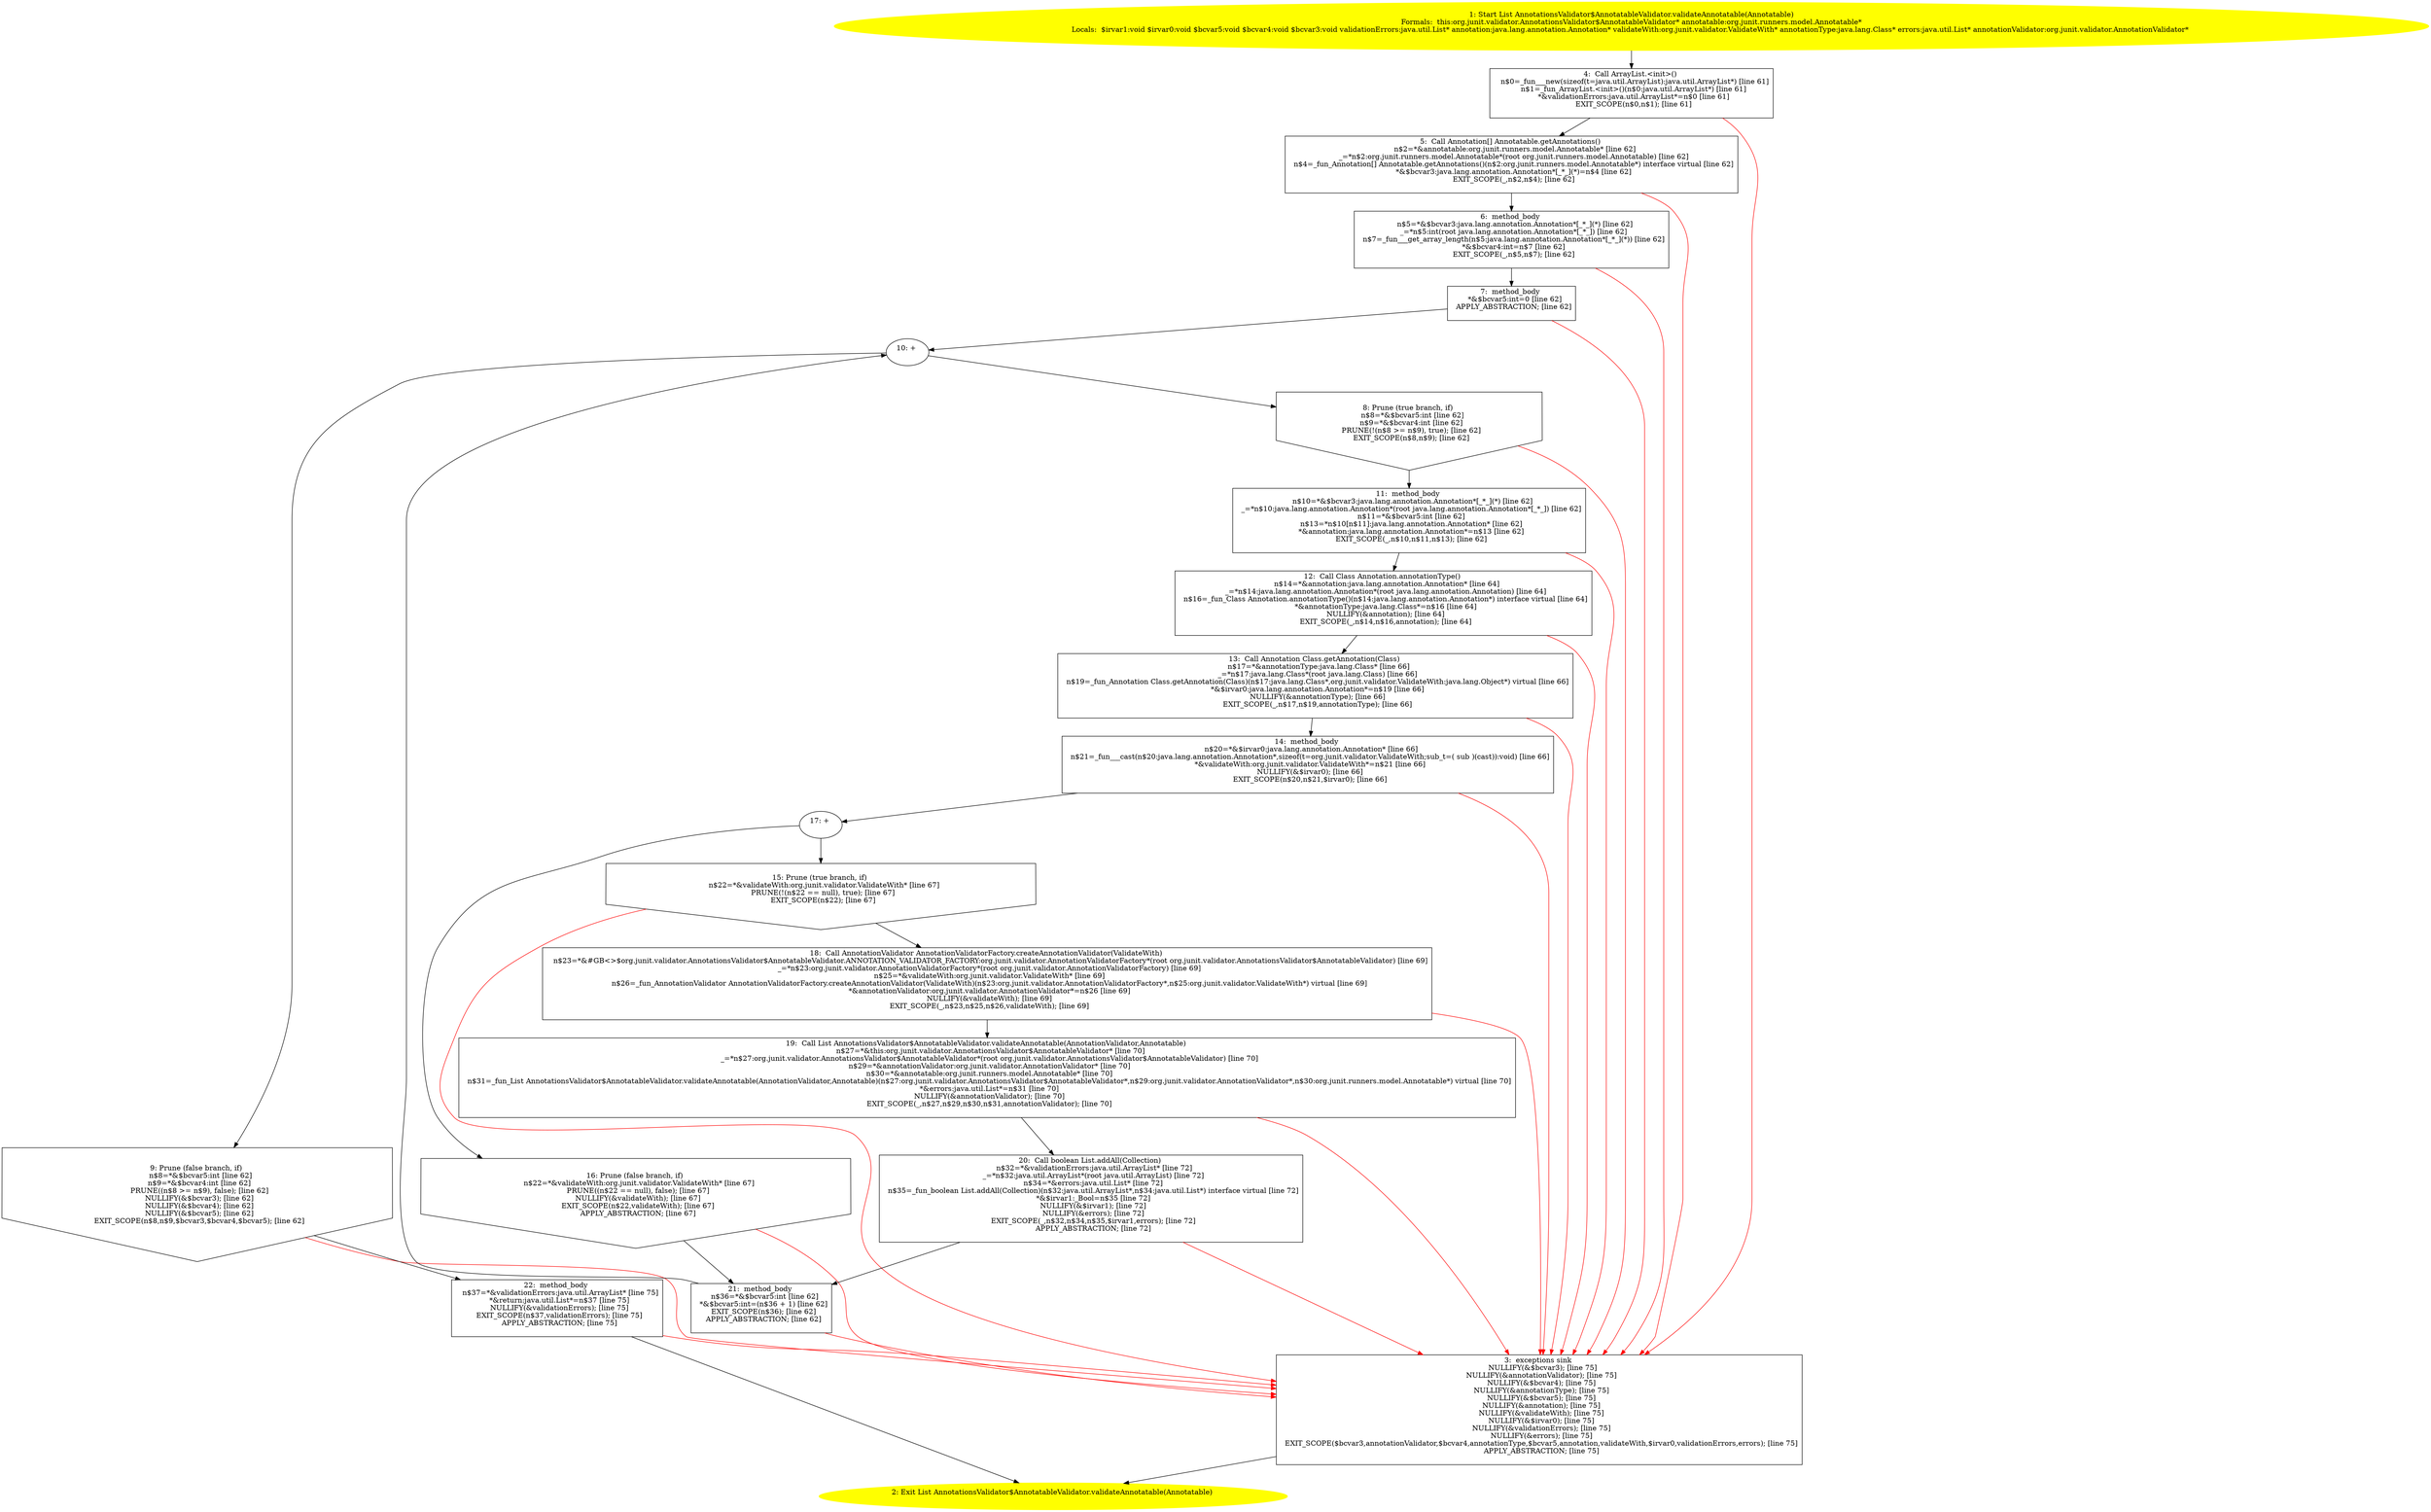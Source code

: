 /* @generated */
digraph cfg {
"org.junit.validator.AnnotationsValidator$AnnotatableValidator.validateAnnotatable(org.junit.runners..be4c717ad310d18c7ad2e998d806c917_1" [label="1: Start List AnnotationsValidator$AnnotatableValidator.validateAnnotatable(Annotatable)\nFormals:  this:org.junit.validator.AnnotationsValidator$AnnotatableValidator* annotatable:org.junit.runners.model.Annotatable*\nLocals:  $irvar1:void $irvar0:void $bcvar5:void $bcvar4:void $bcvar3:void validationErrors:java.util.List* annotation:java.lang.annotation.Annotation* validateWith:org.junit.validator.ValidateWith* annotationType:java.lang.Class* errors:java.util.List* annotationValidator:org.junit.validator.AnnotationValidator* \n  " color=yellow style=filled]
	

	 "org.junit.validator.AnnotationsValidator$AnnotatableValidator.validateAnnotatable(org.junit.runners..be4c717ad310d18c7ad2e998d806c917_1" -> "org.junit.validator.AnnotationsValidator$AnnotatableValidator.validateAnnotatable(org.junit.runners..be4c717ad310d18c7ad2e998d806c917_4" ;
"org.junit.validator.AnnotationsValidator$AnnotatableValidator.validateAnnotatable(org.junit.runners..be4c717ad310d18c7ad2e998d806c917_2" [label="2: Exit List AnnotationsValidator$AnnotatableValidator.validateAnnotatable(Annotatable) \n  " color=yellow style=filled]
	

"org.junit.validator.AnnotationsValidator$AnnotatableValidator.validateAnnotatable(org.junit.runners..be4c717ad310d18c7ad2e998d806c917_3" [label="3:  exceptions sink \n   NULLIFY(&$bcvar3); [line 75]\n  NULLIFY(&annotationValidator); [line 75]\n  NULLIFY(&$bcvar4); [line 75]\n  NULLIFY(&annotationType); [line 75]\n  NULLIFY(&$bcvar5); [line 75]\n  NULLIFY(&annotation); [line 75]\n  NULLIFY(&validateWith); [line 75]\n  NULLIFY(&$irvar0); [line 75]\n  NULLIFY(&validationErrors); [line 75]\n  NULLIFY(&errors); [line 75]\n  EXIT_SCOPE($bcvar3,annotationValidator,$bcvar4,annotationType,$bcvar5,annotation,validateWith,$irvar0,validationErrors,errors); [line 75]\n  APPLY_ABSTRACTION; [line 75]\n " shape="box"]
	

	 "org.junit.validator.AnnotationsValidator$AnnotatableValidator.validateAnnotatable(org.junit.runners..be4c717ad310d18c7ad2e998d806c917_3" -> "org.junit.validator.AnnotationsValidator$AnnotatableValidator.validateAnnotatable(org.junit.runners..be4c717ad310d18c7ad2e998d806c917_2" ;
"org.junit.validator.AnnotationsValidator$AnnotatableValidator.validateAnnotatable(org.junit.runners..be4c717ad310d18c7ad2e998d806c917_4" [label="4:  Call ArrayList.<init>() \n   n$0=_fun___new(sizeof(t=java.util.ArrayList):java.util.ArrayList*) [line 61]\n  n$1=_fun_ArrayList.<init>()(n$0:java.util.ArrayList*) [line 61]\n  *&validationErrors:java.util.ArrayList*=n$0 [line 61]\n  EXIT_SCOPE(n$0,n$1); [line 61]\n " shape="box"]
	

	 "org.junit.validator.AnnotationsValidator$AnnotatableValidator.validateAnnotatable(org.junit.runners..be4c717ad310d18c7ad2e998d806c917_4" -> "org.junit.validator.AnnotationsValidator$AnnotatableValidator.validateAnnotatable(org.junit.runners..be4c717ad310d18c7ad2e998d806c917_5" ;
	 "org.junit.validator.AnnotationsValidator$AnnotatableValidator.validateAnnotatable(org.junit.runners..be4c717ad310d18c7ad2e998d806c917_4" -> "org.junit.validator.AnnotationsValidator$AnnotatableValidator.validateAnnotatable(org.junit.runners..be4c717ad310d18c7ad2e998d806c917_3" [color="red" ];
"org.junit.validator.AnnotationsValidator$AnnotatableValidator.validateAnnotatable(org.junit.runners..be4c717ad310d18c7ad2e998d806c917_5" [label="5:  Call Annotation[] Annotatable.getAnnotations() \n   n$2=*&annotatable:org.junit.runners.model.Annotatable* [line 62]\n  _=*n$2:org.junit.runners.model.Annotatable*(root org.junit.runners.model.Annotatable) [line 62]\n  n$4=_fun_Annotation[] Annotatable.getAnnotations()(n$2:org.junit.runners.model.Annotatable*) interface virtual [line 62]\n  *&$bcvar3:java.lang.annotation.Annotation*[_*_](*)=n$4 [line 62]\n  EXIT_SCOPE(_,n$2,n$4); [line 62]\n " shape="box"]
	

	 "org.junit.validator.AnnotationsValidator$AnnotatableValidator.validateAnnotatable(org.junit.runners..be4c717ad310d18c7ad2e998d806c917_5" -> "org.junit.validator.AnnotationsValidator$AnnotatableValidator.validateAnnotatable(org.junit.runners..be4c717ad310d18c7ad2e998d806c917_6" ;
	 "org.junit.validator.AnnotationsValidator$AnnotatableValidator.validateAnnotatable(org.junit.runners..be4c717ad310d18c7ad2e998d806c917_5" -> "org.junit.validator.AnnotationsValidator$AnnotatableValidator.validateAnnotatable(org.junit.runners..be4c717ad310d18c7ad2e998d806c917_3" [color="red" ];
"org.junit.validator.AnnotationsValidator$AnnotatableValidator.validateAnnotatable(org.junit.runners..be4c717ad310d18c7ad2e998d806c917_6" [label="6:  method_body \n   n$5=*&$bcvar3:java.lang.annotation.Annotation*[_*_](*) [line 62]\n  _=*n$5:int(root java.lang.annotation.Annotation*[_*_]) [line 62]\n  n$7=_fun___get_array_length(n$5:java.lang.annotation.Annotation*[_*_](*)) [line 62]\n  *&$bcvar4:int=n$7 [line 62]\n  EXIT_SCOPE(_,n$5,n$7); [line 62]\n " shape="box"]
	

	 "org.junit.validator.AnnotationsValidator$AnnotatableValidator.validateAnnotatable(org.junit.runners..be4c717ad310d18c7ad2e998d806c917_6" -> "org.junit.validator.AnnotationsValidator$AnnotatableValidator.validateAnnotatable(org.junit.runners..be4c717ad310d18c7ad2e998d806c917_7" ;
	 "org.junit.validator.AnnotationsValidator$AnnotatableValidator.validateAnnotatable(org.junit.runners..be4c717ad310d18c7ad2e998d806c917_6" -> "org.junit.validator.AnnotationsValidator$AnnotatableValidator.validateAnnotatable(org.junit.runners..be4c717ad310d18c7ad2e998d806c917_3" [color="red" ];
"org.junit.validator.AnnotationsValidator$AnnotatableValidator.validateAnnotatable(org.junit.runners..be4c717ad310d18c7ad2e998d806c917_7" [label="7:  method_body \n   *&$bcvar5:int=0 [line 62]\n  APPLY_ABSTRACTION; [line 62]\n " shape="box"]
	

	 "org.junit.validator.AnnotationsValidator$AnnotatableValidator.validateAnnotatable(org.junit.runners..be4c717ad310d18c7ad2e998d806c917_7" -> "org.junit.validator.AnnotationsValidator$AnnotatableValidator.validateAnnotatable(org.junit.runners..be4c717ad310d18c7ad2e998d806c917_10" ;
	 "org.junit.validator.AnnotationsValidator$AnnotatableValidator.validateAnnotatable(org.junit.runners..be4c717ad310d18c7ad2e998d806c917_7" -> "org.junit.validator.AnnotationsValidator$AnnotatableValidator.validateAnnotatable(org.junit.runners..be4c717ad310d18c7ad2e998d806c917_3" [color="red" ];
"org.junit.validator.AnnotationsValidator$AnnotatableValidator.validateAnnotatable(org.junit.runners..be4c717ad310d18c7ad2e998d806c917_8" [label="8: Prune (true branch, if) \n   n$8=*&$bcvar5:int [line 62]\n  n$9=*&$bcvar4:int [line 62]\n  PRUNE(!(n$8 >= n$9), true); [line 62]\n  EXIT_SCOPE(n$8,n$9); [line 62]\n " shape="invhouse"]
	

	 "org.junit.validator.AnnotationsValidator$AnnotatableValidator.validateAnnotatable(org.junit.runners..be4c717ad310d18c7ad2e998d806c917_8" -> "org.junit.validator.AnnotationsValidator$AnnotatableValidator.validateAnnotatable(org.junit.runners..be4c717ad310d18c7ad2e998d806c917_11" ;
	 "org.junit.validator.AnnotationsValidator$AnnotatableValidator.validateAnnotatable(org.junit.runners..be4c717ad310d18c7ad2e998d806c917_8" -> "org.junit.validator.AnnotationsValidator$AnnotatableValidator.validateAnnotatable(org.junit.runners..be4c717ad310d18c7ad2e998d806c917_3" [color="red" ];
"org.junit.validator.AnnotationsValidator$AnnotatableValidator.validateAnnotatable(org.junit.runners..be4c717ad310d18c7ad2e998d806c917_9" [label="9: Prune (false branch, if) \n   n$8=*&$bcvar5:int [line 62]\n  n$9=*&$bcvar4:int [line 62]\n  PRUNE((n$8 >= n$9), false); [line 62]\n  NULLIFY(&$bcvar3); [line 62]\n  NULLIFY(&$bcvar4); [line 62]\n  NULLIFY(&$bcvar5); [line 62]\n  EXIT_SCOPE(n$8,n$9,$bcvar3,$bcvar4,$bcvar5); [line 62]\n " shape="invhouse"]
	

	 "org.junit.validator.AnnotationsValidator$AnnotatableValidator.validateAnnotatable(org.junit.runners..be4c717ad310d18c7ad2e998d806c917_9" -> "org.junit.validator.AnnotationsValidator$AnnotatableValidator.validateAnnotatable(org.junit.runners..be4c717ad310d18c7ad2e998d806c917_22" ;
	 "org.junit.validator.AnnotationsValidator$AnnotatableValidator.validateAnnotatable(org.junit.runners..be4c717ad310d18c7ad2e998d806c917_9" -> "org.junit.validator.AnnotationsValidator$AnnotatableValidator.validateAnnotatable(org.junit.runners..be4c717ad310d18c7ad2e998d806c917_3" [color="red" ];
"org.junit.validator.AnnotationsValidator$AnnotatableValidator.validateAnnotatable(org.junit.runners..be4c717ad310d18c7ad2e998d806c917_10" [label="10: + \n  " ]
	

	 "org.junit.validator.AnnotationsValidator$AnnotatableValidator.validateAnnotatable(org.junit.runners..be4c717ad310d18c7ad2e998d806c917_10" -> "org.junit.validator.AnnotationsValidator$AnnotatableValidator.validateAnnotatable(org.junit.runners..be4c717ad310d18c7ad2e998d806c917_8" ;
	 "org.junit.validator.AnnotationsValidator$AnnotatableValidator.validateAnnotatable(org.junit.runners..be4c717ad310d18c7ad2e998d806c917_10" -> "org.junit.validator.AnnotationsValidator$AnnotatableValidator.validateAnnotatable(org.junit.runners..be4c717ad310d18c7ad2e998d806c917_9" ;
"org.junit.validator.AnnotationsValidator$AnnotatableValidator.validateAnnotatable(org.junit.runners..be4c717ad310d18c7ad2e998d806c917_11" [label="11:  method_body \n   n$10=*&$bcvar3:java.lang.annotation.Annotation*[_*_](*) [line 62]\n  _=*n$10:java.lang.annotation.Annotation*(root java.lang.annotation.Annotation*[_*_]) [line 62]\n  n$11=*&$bcvar5:int [line 62]\n  n$13=*n$10[n$11]:java.lang.annotation.Annotation* [line 62]\n  *&annotation:java.lang.annotation.Annotation*=n$13 [line 62]\n  EXIT_SCOPE(_,n$10,n$11,n$13); [line 62]\n " shape="box"]
	

	 "org.junit.validator.AnnotationsValidator$AnnotatableValidator.validateAnnotatable(org.junit.runners..be4c717ad310d18c7ad2e998d806c917_11" -> "org.junit.validator.AnnotationsValidator$AnnotatableValidator.validateAnnotatable(org.junit.runners..be4c717ad310d18c7ad2e998d806c917_12" ;
	 "org.junit.validator.AnnotationsValidator$AnnotatableValidator.validateAnnotatable(org.junit.runners..be4c717ad310d18c7ad2e998d806c917_11" -> "org.junit.validator.AnnotationsValidator$AnnotatableValidator.validateAnnotatable(org.junit.runners..be4c717ad310d18c7ad2e998d806c917_3" [color="red" ];
"org.junit.validator.AnnotationsValidator$AnnotatableValidator.validateAnnotatable(org.junit.runners..be4c717ad310d18c7ad2e998d806c917_12" [label="12:  Call Class Annotation.annotationType() \n   n$14=*&annotation:java.lang.annotation.Annotation* [line 64]\n  _=*n$14:java.lang.annotation.Annotation*(root java.lang.annotation.Annotation) [line 64]\n  n$16=_fun_Class Annotation.annotationType()(n$14:java.lang.annotation.Annotation*) interface virtual [line 64]\n  *&annotationType:java.lang.Class*=n$16 [line 64]\n  NULLIFY(&annotation); [line 64]\n  EXIT_SCOPE(_,n$14,n$16,annotation); [line 64]\n " shape="box"]
	

	 "org.junit.validator.AnnotationsValidator$AnnotatableValidator.validateAnnotatable(org.junit.runners..be4c717ad310d18c7ad2e998d806c917_12" -> "org.junit.validator.AnnotationsValidator$AnnotatableValidator.validateAnnotatable(org.junit.runners..be4c717ad310d18c7ad2e998d806c917_13" ;
	 "org.junit.validator.AnnotationsValidator$AnnotatableValidator.validateAnnotatable(org.junit.runners..be4c717ad310d18c7ad2e998d806c917_12" -> "org.junit.validator.AnnotationsValidator$AnnotatableValidator.validateAnnotatable(org.junit.runners..be4c717ad310d18c7ad2e998d806c917_3" [color="red" ];
"org.junit.validator.AnnotationsValidator$AnnotatableValidator.validateAnnotatable(org.junit.runners..be4c717ad310d18c7ad2e998d806c917_13" [label="13:  Call Annotation Class.getAnnotation(Class) \n   n$17=*&annotationType:java.lang.Class* [line 66]\n  _=*n$17:java.lang.Class*(root java.lang.Class) [line 66]\n  n$19=_fun_Annotation Class.getAnnotation(Class)(n$17:java.lang.Class*,org.junit.validator.ValidateWith:java.lang.Object*) virtual [line 66]\n  *&$irvar0:java.lang.annotation.Annotation*=n$19 [line 66]\n  NULLIFY(&annotationType); [line 66]\n  EXIT_SCOPE(_,n$17,n$19,annotationType); [line 66]\n " shape="box"]
	

	 "org.junit.validator.AnnotationsValidator$AnnotatableValidator.validateAnnotatable(org.junit.runners..be4c717ad310d18c7ad2e998d806c917_13" -> "org.junit.validator.AnnotationsValidator$AnnotatableValidator.validateAnnotatable(org.junit.runners..be4c717ad310d18c7ad2e998d806c917_14" ;
	 "org.junit.validator.AnnotationsValidator$AnnotatableValidator.validateAnnotatable(org.junit.runners..be4c717ad310d18c7ad2e998d806c917_13" -> "org.junit.validator.AnnotationsValidator$AnnotatableValidator.validateAnnotatable(org.junit.runners..be4c717ad310d18c7ad2e998d806c917_3" [color="red" ];
"org.junit.validator.AnnotationsValidator$AnnotatableValidator.validateAnnotatable(org.junit.runners..be4c717ad310d18c7ad2e998d806c917_14" [label="14:  method_body \n   n$20=*&$irvar0:java.lang.annotation.Annotation* [line 66]\n  n$21=_fun___cast(n$20:java.lang.annotation.Annotation*,sizeof(t=org.junit.validator.ValidateWith;sub_t=( sub )(cast)):void) [line 66]\n  *&validateWith:org.junit.validator.ValidateWith*=n$21 [line 66]\n  NULLIFY(&$irvar0); [line 66]\n  EXIT_SCOPE(n$20,n$21,$irvar0); [line 66]\n " shape="box"]
	

	 "org.junit.validator.AnnotationsValidator$AnnotatableValidator.validateAnnotatable(org.junit.runners..be4c717ad310d18c7ad2e998d806c917_14" -> "org.junit.validator.AnnotationsValidator$AnnotatableValidator.validateAnnotatable(org.junit.runners..be4c717ad310d18c7ad2e998d806c917_17" ;
	 "org.junit.validator.AnnotationsValidator$AnnotatableValidator.validateAnnotatable(org.junit.runners..be4c717ad310d18c7ad2e998d806c917_14" -> "org.junit.validator.AnnotationsValidator$AnnotatableValidator.validateAnnotatable(org.junit.runners..be4c717ad310d18c7ad2e998d806c917_3" [color="red" ];
"org.junit.validator.AnnotationsValidator$AnnotatableValidator.validateAnnotatable(org.junit.runners..be4c717ad310d18c7ad2e998d806c917_15" [label="15: Prune (true branch, if) \n   n$22=*&validateWith:org.junit.validator.ValidateWith* [line 67]\n  PRUNE(!(n$22 == null), true); [line 67]\n  EXIT_SCOPE(n$22); [line 67]\n " shape="invhouse"]
	

	 "org.junit.validator.AnnotationsValidator$AnnotatableValidator.validateAnnotatable(org.junit.runners..be4c717ad310d18c7ad2e998d806c917_15" -> "org.junit.validator.AnnotationsValidator$AnnotatableValidator.validateAnnotatable(org.junit.runners..be4c717ad310d18c7ad2e998d806c917_18" ;
	 "org.junit.validator.AnnotationsValidator$AnnotatableValidator.validateAnnotatable(org.junit.runners..be4c717ad310d18c7ad2e998d806c917_15" -> "org.junit.validator.AnnotationsValidator$AnnotatableValidator.validateAnnotatable(org.junit.runners..be4c717ad310d18c7ad2e998d806c917_3" [color="red" ];
"org.junit.validator.AnnotationsValidator$AnnotatableValidator.validateAnnotatable(org.junit.runners..be4c717ad310d18c7ad2e998d806c917_16" [label="16: Prune (false branch, if) \n   n$22=*&validateWith:org.junit.validator.ValidateWith* [line 67]\n  PRUNE((n$22 == null), false); [line 67]\n  NULLIFY(&validateWith); [line 67]\n  EXIT_SCOPE(n$22,validateWith); [line 67]\n  APPLY_ABSTRACTION; [line 67]\n " shape="invhouse"]
	

	 "org.junit.validator.AnnotationsValidator$AnnotatableValidator.validateAnnotatable(org.junit.runners..be4c717ad310d18c7ad2e998d806c917_16" -> "org.junit.validator.AnnotationsValidator$AnnotatableValidator.validateAnnotatable(org.junit.runners..be4c717ad310d18c7ad2e998d806c917_21" ;
	 "org.junit.validator.AnnotationsValidator$AnnotatableValidator.validateAnnotatable(org.junit.runners..be4c717ad310d18c7ad2e998d806c917_16" -> "org.junit.validator.AnnotationsValidator$AnnotatableValidator.validateAnnotatable(org.junit.runners..be4c717ad310d18c7ad2e998d806c917_3" [color="red" ];
"org.junit.validator.AnnotationsValidator$AnnotatableValidator.validateAnnotatable(org.junit.runners..be4c717ad310d18c7ad2e998d806c917_17" [label="17: + \n  " ]
	

	 "org.junit.validator.AnnotationsValidator$AnnotatableValidator.validateAnnotatable(org.junit.runners..be4c717ad310d18c7ad2e998d806c917_17" -> "org.junit.validator.AnnotationsValidator$AnnotatableValidator.validateAnnotatable(org.junit.runners..be4c717ad310d18c7ad2e998d806c917_15" ;
	 "org.junit.validator.AnnotationsValidator$AnnotatableValidator.validateAnnotatable(org.junit.runners..be4c717ad310d18c7ad2e998d806c917_17" -> "org.junit.validator.AnnotationsValidator$AnnotatableValidator.validateAnnotatable(org.junit.runners..be4c717ad310d18c7ad2e998d806c917_16" ;
"org.junit.validator.AnnotationsValidator$AnnotatableValidator.validateAnnotatable(org.junit.runners..be4c717ad310d18c7ad2e998d806c917_18" [label="18:  Call AnnotationValidator AnnotationValidatorFactory.createAnnotationValidator(ValidateWith) \n   n$23=*&#GB<>$org.junit.validator.AnnotationsValidator$AnnotatableValidator.ANNOTATION_VALIDATOR_FACTORY:org.junit.validator.AnnotationValidatorFactory*(root org.junit.validator.AnnotationsValidator$AnnotatableValidator) [line 69]\n  _=*n$23:org.junit.validator.AnnotationValidatorFactory*(root org.junit.validator.AnnotationValidatorFactory) [line 69]\n  n$25=*&validateWith:org.junit.validator.ValidateWith* [line 69]\n  n$26=_fun_AnnotationValidator AnnotationValidatorFactory.createAnnotationValidator(ValidateWith)(n$23:org.junit.validator.AnnotationValidatorFactory*,n$25:org.junit.validator.ValidateWith*) virtual [line 69]\n  *&annotationValidator:org.junit.validator.AnnotationValidator*=n$26 [line 69]\n  NULLIFY(&validateWith); [line 69]\n  EXIT_SCOPE(_,n$23,n$25,n$26,validateWith); [line 69]\n " shape="box"]
	

	 "org.junit.validator.AnnotationsValidator$AnnotatableValidator.validateAnnotatable(org.junit.runners..be4c717ad310d18c7ad2e998d806c917_18" -> "org.junit.validator.AnnotationsValidator$AnnotatableValidator.validateAnnotatable(org.junit.runners..be4c717ad310d18c7ad2e998d806c917_19" ;
	 "org.junit.validator.AnnotationsValidator$AnnotatableValidator.validateAnnotatable(org.junit.runners..be4c717ad310d18c7ad2e998d806c917_18" -> "org.junit.validator.AnnotationsValidator$AnnotatableValidator.validateAnnotatable(org.junit.runners..be4c717ad310d18c7ad2e998d806c917_3" [color="red" ];
"org.junit.validator.AnnotationsValidator$AnnotatableValidator.validateAnnotatable(org.junit.runners..be4c717ad310d18c7ad2e998d806c917_19" [label="19:  Call List AnnotationsValidator$AnnotatableValidator.validateAnnotatable(AnnotationValidator,Annotatable) \n   n$27=*&this:org.junit.validator.AnnotationsValidator$AnnotatableValidator* [line 70]\n  _=*n$27:org.junit.validator.AnnotationsValidator$AnnotatableValidator*(root org.junit.validator.AnnotationsValidator$AnnotatableValidator) [line 70]\n  n$29=*&annotationValidator:org.junit.validator.AnnotationValidator* [line 70]\n  n$30=*&annotatable:org.junit.runners.model.Annotatable* [line 70]\n  n$31=_fun_List AnnotationsValidator$AnnotatableValidator.validateAnnotatable(AnnotationValidator,Annotatable)(n$27:org.junit.validator.AnnotationsValidator$AnnotatableValidator*,n$29:org.junit.validator.AnnotationValidator*,n$30:org.junit.runners.model.Annotatable*) virtual [line 70]\n  *&errors:java.util.List*=n$31 [line 70]\n  NULLIFY(&annotationValidator); [line 70]\n  EXIT_SCOPE(_,n$27,n$29,n$30,n$31,annotationValidator); [line 70]\n " shape="box"]
	

	 "org.junit.validator.AnnotationsValidator$AnnotatableValidator.validateAnnotatable(org.junit.runners..be4c717ad310d18c7ad2e998d806c917_19" -> "org.junit.validator.AnnotationsValidator$AnnotatableValidator.validateAnnotatable(org.junit.runners..be4c717ad310d18c7ad2e998d806c917_20" ;
	 "org.junit.validator.AnnotationsValidator$AnnotatableValidator.validateAnnotatable(org.junit.runners..be4c717ad310d18c7ad2e998d806c917_19" -> "org.junit.validator.AnnotationsValidator$AnnotatableValidator.validateAnnotatable(org.junit.runners..be4c717ad310d18c7ad2e998d806c917_3" [color="red" ];
"org.junit.validator.AnnotationsValidator$AnnotatableValidator.validateAnnotatable(org.junit.runners..be4c717ad310d18c7ad2e998d806c917_20" [label="20:  Call boolean List.addAll(Collection) \n   n$32=*&validationErrors:java.util.ArrayList* [line 72]\n  _=*n$32:java.util.ArrayList*(root java.util.ArrayList) [line 72]\n  n$34=*&errors:java.util.List* [line 72]\n  n$35=_fun_boolean List.addAll(Collection)(n$32:java.util.ArrayList*,n$34:java.util.List*) interface virtual [line 72]\n  *&$irvar1:_Bool=n$35 [line 72]\n  NULLIFY(&$irvar1); [line 72]\n  NULLIFY(&errors); [line 72]\n  EXIT_SCOPE(_,n$32,n$34,n$35,$irvar1,errors); [line 72]\n  APPLY_ABSTRACTION; [line 72]\n " shape="box"]
	

	 "org.junit.validator.AnnotationsValidator$AnnotatableValidator.validateAnnotatable(org.junit.runners..be4c717ad310d18c7ad2e998d806c917_20" -> "org.junit.validator.AnnotationsValidator$AnnotatableValidator.validateAnnotatable(org.junit.runners..be4c717ad310d18c7ad2e998d806c917_21" ;
	 "org.junit.validator.AnnotationsValidator$AnnotatableValidator.validateAnnotatable(org.junit.runners..be4c717ad310d18c7ad2e998d806c917_20" -> "org.junit.validator.AnnotationsValidator$AnnotatableValidator.validateAnnotatable(org.junit.runners..be4c717ad310d18c7ad2e998d806c917_3" [color="red" ];
"org.junit.validator.AnnotationsValidator$AnnotatableValidator.validateAnnotatable(org.junit.runners..be4c717ad310d18c7ad2e998d806c917_21" [label="21:  method_body \n   n$36=*&$bcvar5:int [line 62]\n  *&$bcvar5:int=(n$36 + 1) [line 62]\n  EXIT_SCOPE(n$36); [line 62]\n  APPLY_ABSTRACTION; [line 62]\n " shape="box"]
	

	 "org.junit.validator.AnnotationsValidator$AnnotatableValidator.validateAnnotatable(org.junit.runners..be4c717ad310d18c7ad2e998d806c917_21" -> "org.junit.validator.AnnotationsValidator$AnnotatableValidator.validateAnnotatable(org.junit.runners..be4c717ad310d18c7ad2e998d806c917_10" ;
	 "org.junit.validator.AnnotationsValidator$AnnotatableValidator.validateAnnotatable(org.junit.runners..be4c717ad310d18c7ad2e998d806c917_21" -> "org.junit.validator.AnnotationsValidator$AnnotatableValidator.validateAnnotatable(org.junit.runners..be4c717ad310d18c7ad2e998d806c917_3" [color="red" ];
"org.junit.validator.AnnotationsValidator$AnnotatableValidator.validateAnnotatable(org.junit.runners..be4c717ad310d18c7ad2e998d806c917_22" [label="22:  method_body \n   n$37=*&validationErrors:java.util.ArrayList* [line 75]\n  *&return:java.util.List*=n$37 [line 75]\n  NULLIFY(&validationErrors); [line 75]\n  EXIT_SCOPE(n$37,validationErrors); [line 75]\n  APPLY_ABSTRACTION; [line 75]\n " shape="box"]
	

	 "org.junit.validator.AnnotationsValidator$AnnotatableValidator.validateAnnotatable(org.junit.runners..be4c717ad310d18c7ad2e998d806c917_22" -> "org.junit.validator.AnnotationsValidator$AnnotatableValidator.validateAnnotatable(org.junit.runners..be4c717ad310d18c7ad2e998d806c917_2" ;
	 "org.junit.validator.AnnotationsValidator$AnnotatableValidator.validateAnnotatable(org.junit.runners..be4c717ad310d18c7ad2e998d806c917_22" -> "org.junit.validator.AnnotationsValidator$AnnotatableValidator.validateAnnotatable(org.junit.runners..be4c717ad310d18c7ad2e998d806c917_3" [color="red" ];
}
